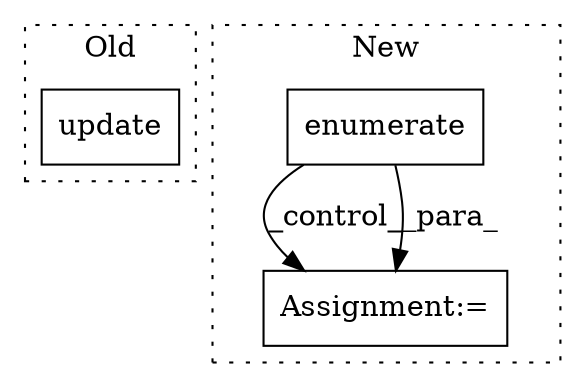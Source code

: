 digraph G {
subgraph cluster0 {
1 [label="update" a="32" s="6366,6398" l="7,1" shape="box"];
label = "Old";
style="dotted";
}
subgraph cluster1 {
2 [label="enumerate" a="32" s="6549,6575" l="10,1" shape="box"];
3 [label="Assignment:=" a="7" s="7493,7588" l="61,2" shape="box"];
label = "New";
style="dotted";
}
2 -> 3 [label="_control_"];
2 -> 3 [label="_para_"];
}